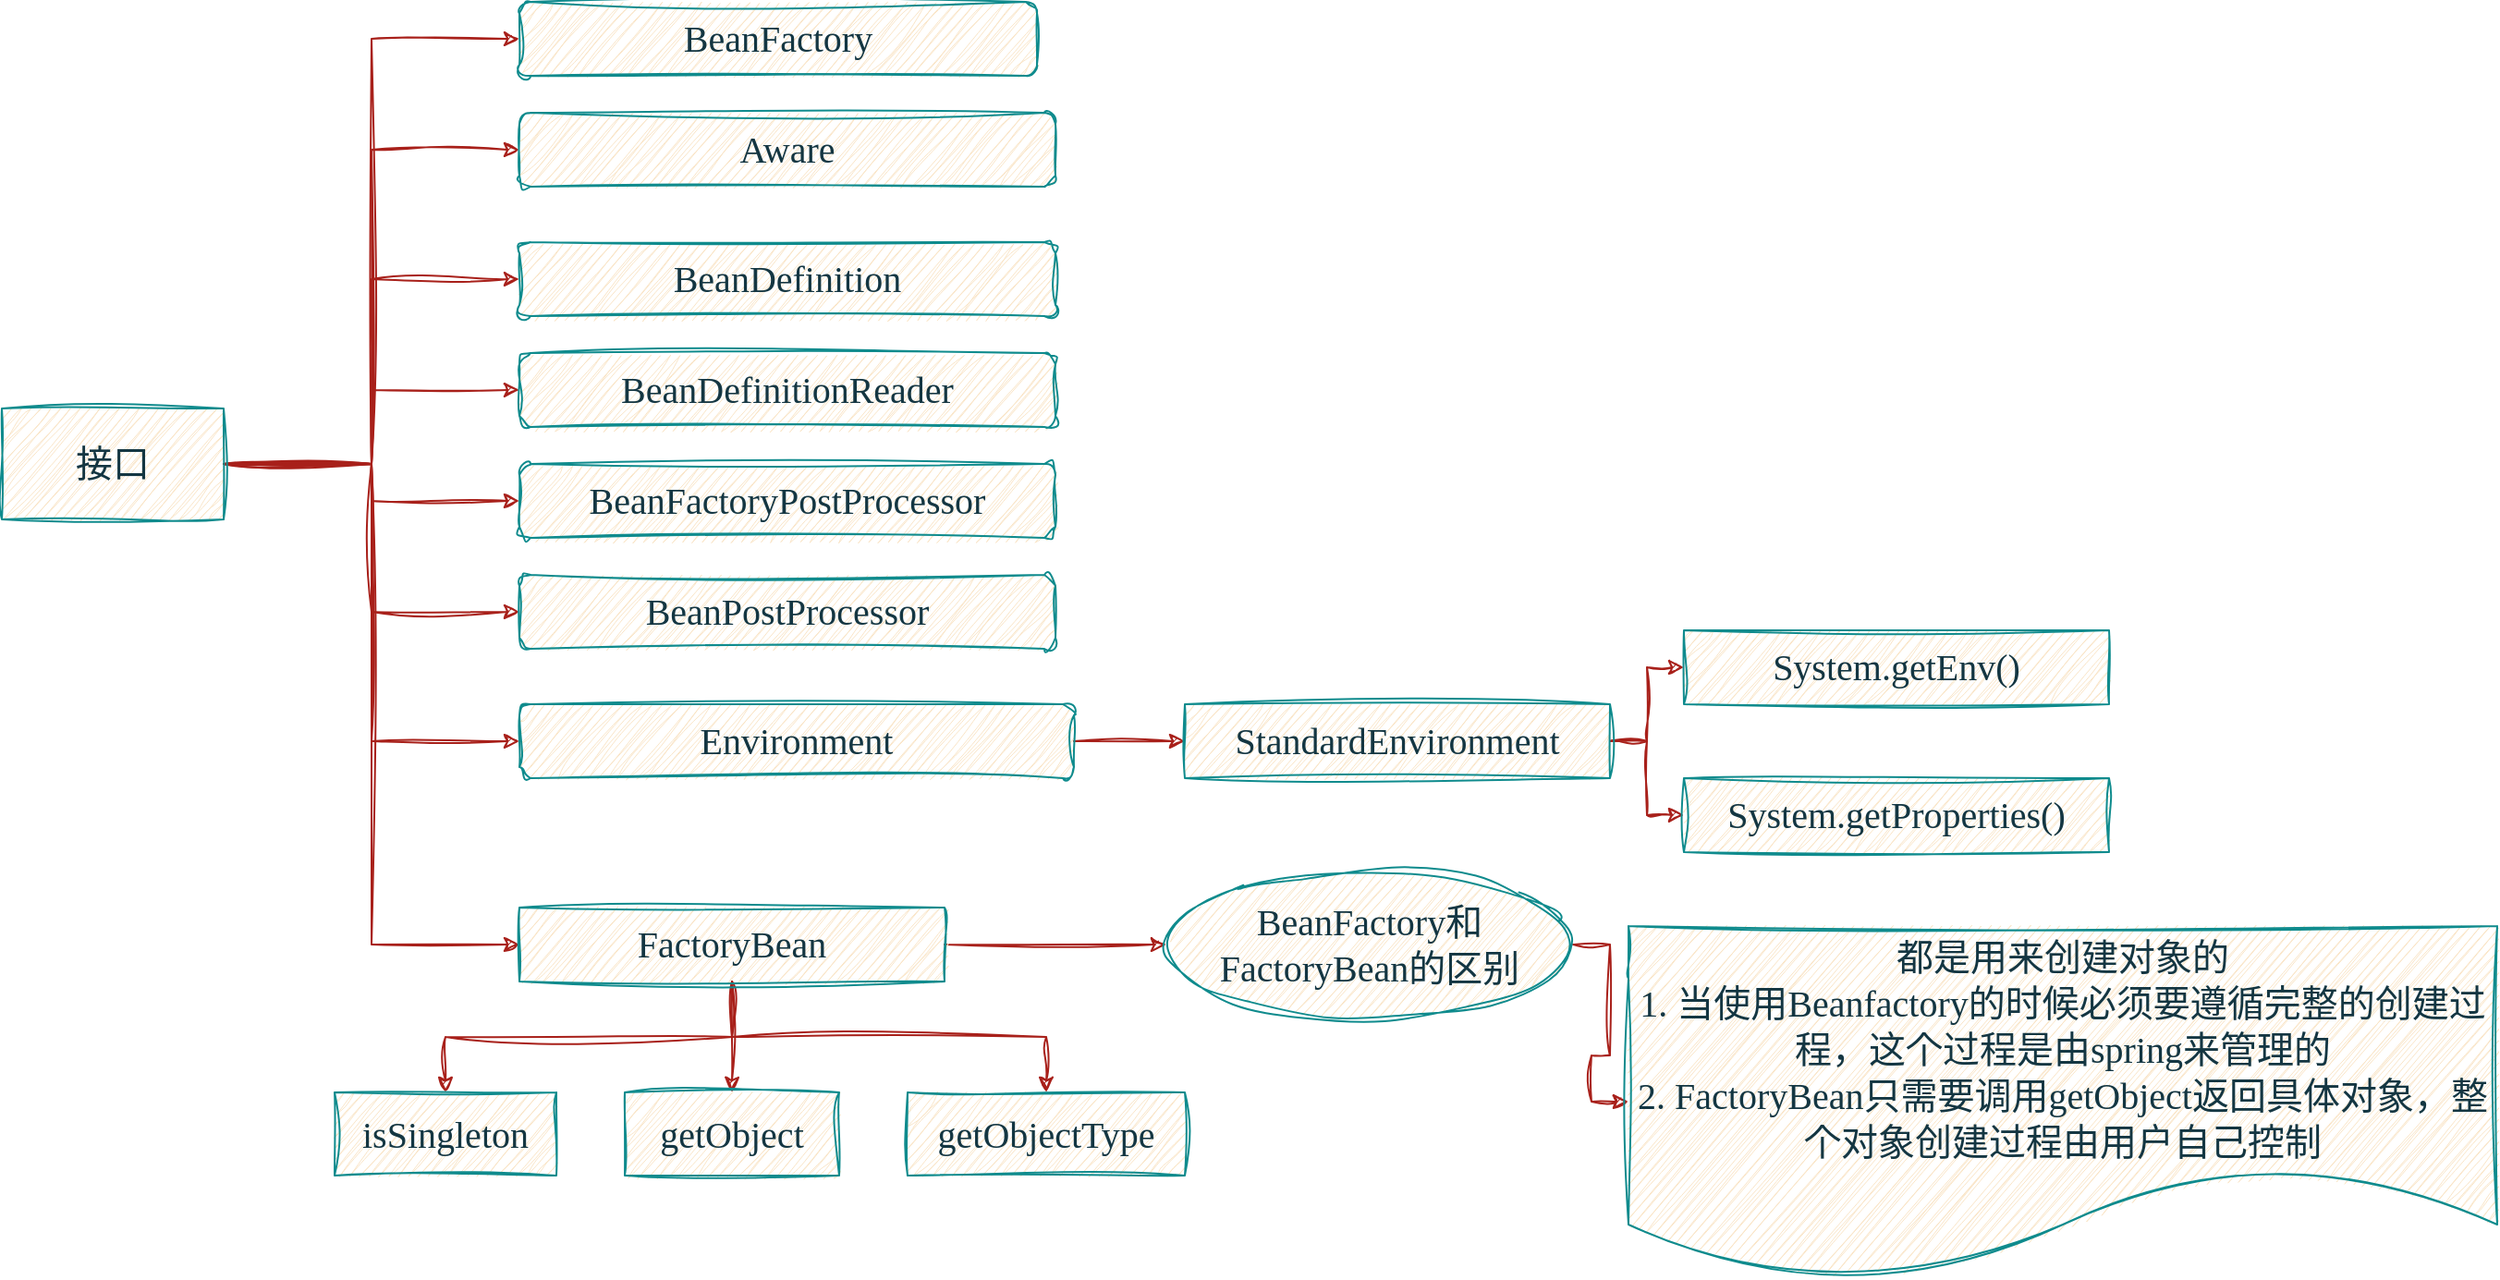 <mxfile version="21.0.6" type="github">
  <diagram id="CLRV9togOxiYNfg2LU6Z" name="第 1 页">
    <mxGraphModel dx="1434" dy="756" grid="1" gridSize="10" guides="1" tooltips="1" connect="1" arrows="1" fold="1" page="1" pageScale="1" pageWidth="827" pageHeight="1169" math="0" shadow="0">
      <root>
        <mxCell id="0" />
        <mxCell id="1" parent="0" />
        <mxCell id="pm676ZR5irx6sTgRN4XC-11" style="edgeStyle=orthogonalEdgeStyle;rounded=0;hachureGap=4;orthogonalLoop=1;jettySize=auto;html=1;exitX=1;exitY=0.5;exitDx=0;exitDy=0;entryX=0;entryY=0.5;entryDx=0;entryDy=0;fontFamily=Architects Daughter;fontSource=https%3A%2F%2Ffonts.googleapis.com%2Fcss%3Ffamily%3DArchitects%2BDaughter;fontSize=16;sketch=1;curveFitting=1;jiggle=2;labelBackgroundColor=none;strokeColor=#A8201A;fontColor=default;" parent="1" source="bvJY64Ip-EKWP1APRRWV-1" target="pm676ZR5irx6sTgRN4XC-1" edge="1">
          <mxGeometry relative="1" as="geometry" />
        </mxCell>
        <mxCell id="pm676ZR5irx6sTgRN4XC-12" style="edgeStyle=orthogonalEdgeStyle;rounded=0;hachureGap=4;orthogonalLoop=1;jettySize=auto;html=1;exitX=1;exitY=0.5;exitDx=0;exitDy=0;entryX=0;entryY=0.5;entryDx=0;entryDy=0;fontFamily=Architects Daughter;fontSource=https%3A%2F%2Ffonts.googleapis.com%2Fcss%3Ffamily%3DArchitects%2BDaughter;fontSize=16;sketch=1;curveFitting=1;jiggle=2;labelBackgroundColor=none;strokeColor=#A8201A;fontColor=default;" parent="1" source="bvJY64Ip-EKWP1APRRWV-1" target="pm676ZR5irx6sTgRN4XC-2" edge="1">
          <mxGeometry relative="1" as="geometry" />
        </mxCell>
        <mxCell id="pm676ZR5irx6sTgRN4XC-13" style="edgeStyle=orthogonalEdgeStyle;rounded=0;hachureGap=4;orthogonalLoop=1;jettySize=auto;html=1;exitX=1;exitY=0.5;exitDx=0;exitDy=0;entryX=0;entryY=0.5;entryDx=0;entryDy=0;fontFamily=Architects Daughter;fontSource=https%3A%2F%2Ffonts.googleapis.com%2Fcss%3Ffamily%3DArchitects%2BDaughter;fontSize=16;sketch=1;curveFitting=1;jiggle=2;labelBackgroundColor=none;strokeColor=#A8201A;fontColor=default;" parent="1" source="bvJY64Ip-EKWP1APRRWV-1" target="pm676ZR5irx6sTgRN4XC-3" edge="1">
          <mxGeometry relative="1" as="geometry" />
        </mxCell>
        <mxCell id="pm676ZR5irx6sTgRN4XC-14" style="edgeStyle=orthogonalEdgeStyle;rounded=0;hachureGap=4;orthogonalLoop=1;jettySize=auto;html=1;exitX=1;exitY=0.5;exitDx=0;exitDy=0;entryX=0;entryY=0.5;entryDx=0;entryDy=0;fontFamily=Architects Daughter;fontSource=https%3A%2F%2Ffonts.googleapis.com%2Fcss%3Ffamily%3DArchitects%2BDaughter;fontSize=16;sketch=1;curveFitting=1;jiggle=2;labelBackgroundColor=none;strokeColor=#A8201A;fontColor=default;" parent="1" source="bvJY64Ip-EKWP1APRRWV-1" target="pm676ZR5irx6sTgRN4XC-4" edge="1">
          <mxGeometry relative="1" as="geometry" />
        </mxCell>
        <mxCell id="pm676ZR5irx6sTgRN4XC-15" style="edgeStyle=orthogonalEdgeStyle;rounded=0;hachureGap=4;orthogonalLoop=1;jettySize=auto;html=1;exitX=1;exitY=0.5;exitDx=0;exitDy=0;entryX=0;entryY=0.5;entryDx=0;entryDy=0;fontFamily=Architects Daughter;fontSource=https%3A%2F%2Ffonts.googleapis.com%2Fcss%3Ffamily%3DArchitects%2BDaughter;fontSize=16;sketch=1;curveFitting=1;jiggle=2;labelBackgroundColor=none;strokeColor=#A8201A;fontColor=default;" parent="1" source="bvJY64Ip-EKWP1APRRWV-1" target="pm676ZR5irx6sTgRN4XC-5" edge="1">
          <mxGeometry relative="1" as="geometry" />
        </mxCell>
        <mxCell id="pm676ZR5irx6sTgRN4XC-16" style="edgeStyle=orthogonalEdgeStyle;rounded=0;hachureGap=4;orthogonalLoop=1;jettySize=auto;html=1;exitX=1;exitY=0.5;exitDx=0;exitDy=0;entryX=0;entryY=0.5;entryDx=0;entryDy=0;fontFamily=Architects Daughter;fontSource=https%3A%2F%2Ffonts.googleapis.com%2Fcss%3Ffamily%3DArchitects%2BDaughter;fontSize=16;sketch=1;curveFitting=1;jiggle=2;labelBackgroundColor=none;strokeColor=#A8201A;fontColor=default;" parent="1" source="bvJY64Ip-EKWP1APRRWV-1" target="pm676ZR5irx6sTgRN4XC-6" edge="1">
          <mxGeometry relative="1" as="geometry" />
        </mxCell>
        <mxCell id="pm676ZR5irx6sTgRN4XC-17" style="edgeStyle=orthogonalEdgeStyle;rounded=0;hachureGap=4;orthogonalLoop=1;jettySize=auto;html=1;exitX=1;exitY=0.5;exitDx=0;exitDy=0;entryX=0;entryY=0.5;entryDx=0;entryDy=0;fontFamily=Architects Daughter;fontSource=https%3A%2F%2Ffonts.googleapis.com%2Fcss%3Ffamily%3DArchitects%2BDaughter;fontSize=16;sketch=1;curveFitting=1;jiggle=2;labelBackgroundColor=none;strokeColor=#A8201A;fontColor=default;" parent="1" source="bvJY64Ip-EKWP1APRRWV-1" target="pm676ZR5irx6sTgRN4XC-7" edge="1">
          <mxGeometry relative="1" as="geometry" />
        </mxCell>
        <mxCell id="pm676ZR5irx6sTgRN4XC-22" style="edgeStyle=orthogonalEdgeStyle;rounded=0;hachureGap=4;orthogonalLoop=1;jettySize=auto;html=1;exitX=1;exitY=0.5;exitDx=0;exitDy=0;entryX=0;entryY=0.5;entryDx=0;entryDy=0;fontFamily=Architects Daughter;fontSource=https%3A%2F%2Ffonts.googleapis.com%2Fcss%3Ffamily%3DArchitects%2BDaughter;fontSize=16;sketch=1;curveFitting=1;jiggle=2;labelBackgroundColor=none;strokeColor=#A8201A;fontColor=default;" parent="1" source="bvJY64Ip-EKWP1APRRWV-1" target="pm676ZR5irx6sTgRN4XC-21" edge="1">
          <mxGeometry relative="1" as="geometry" />
        </mxCell>
        <mxCell id="bvJY64Ip-EKWP1APRRWV-1" value="接口" style="rounded=0;whiteSpace=wrap;html=1;hachureGap=4;fontFamily=Architects Daughter;fontSource=https%3A%2F%2Ffonts.googleapis.com%2Fcss%3Ffamily%3DArchitects%2BDaughter;fontSize=20;sketch=1;curveFitting=1;jiggle=2;labelBackgroundColor=none;fillColor=#FAE5C7;strokeColor=#0F8B8D;fontColor=#143642;" parent="1" vertex="1">
          <mxGeometry x="60" y="660" width="120" height="60" as="geometry" />
        </mxCell>
        <mxCell id="pm676ZR5irx6sTgRN4XC-1" value="&lt;font face=&quot;Comic Sans MS&quot;&gt;BeanFactory&lt;/font&gt;" style="rounded=1;whiteSpace=wrap;html=1;hachureGap=4;fontFamily=Architects Daughter;fontSource=https%3A%2F%2Ffonts.googleapis.com%2Fcss%3Ffamily%3DArchitects%2BDaughter;fontSize=20;sketch=1;curveFitting=1;jiggle=2;labelBackgroundColor=none;fillColor=#FAE5C7;strokeColor=#0F8B8D;fontColor=#143642;" parent="1" vertex="1">
          <mxGeometry x="340" y="440" width="280" height="40" as="geometry" />
        </mxCell>
        <mxCell id="pm676ZR5irx6sTgRN4XC-2" value="&lt;font face=&quot;Comic Sans MS&quot;&gt;Aware&lt;/font&gt;" style="rounded=1;whiteSpace=wrap;html=1;hachureGap=4;fontFamily=Architects Daughter;fontSource=https%3A%2F%2Ffonts.googleapis.com%2Fcss%3Ffamily%3DArchitects%2BDaughter;fontSize=20;sketch=1;curveFitting=1;jiggle=2;labelBackgroundColor=none;fillColor=#FAE5C7;strokeColor=#0F8B8D;fontColor=#143642;" parent="1" vertex="1">
          <mxGeometry x="340" y="500" width="290" height="40" as="geometry" />
        </mxCell>
        <mxCell id="pm676ZR5irx6sTgRN4XC-3" value="&lt;font face=&quot;Comic Sans MS&quot;&gt;BeanDefinition&lt;/font&gt;" style="rounded=1;whiteSpace=wrap;html=1;hachureGap=4;fontFamily=Architects Daughter;fontSource=https%3A%2F%2Ffonts.googleapis.com%2Fcss%3Ffamily%3DArchitects%2BDaughter;fontSize=20;sketch=1;curveFitting=1;jiggle=2;labelBackgroundColor=none;fillColor=#FAE5C7;strokeColor=#0F8B8D;fontColor=#143642;" parent="1" vertex="1">
          <mxGeometry x="340" y="570" width="290" height="40" as="geometry" />
        </mxCell>
        <mxCell id="pm676ZR5irx6sTgRN4XC-4" value="&lt;font face=&quot;Comic Sans MS&quot;&gt;BeanDefinitionReader&lt;/font&gt;" style="rounded=1;whiteSpace=wrap;html=1;hachureGap=4;fontFamily=Architects Daughter;fontSource=https%3A%2F%2Ffonts.googleapis.com%2Fcss%3Ffamily%3DArchitects%2BDaughter;fontSize=20;sketch=1;curveFitting=1;jiggle=2;labelBackgroundColor=none;fillColor=#FAE5C7;strokeColor=#0F8B8D;fontColor=#143642;" parent="1" vertex="1">
          <mxGeometry x="340" y="630" width="290" height="40" as="geometry" />
        </mxCell>
        <mxCell id="pm676ZR5irx6sTgRN4XC-5" value="&lt;font face=&quot;Comic Sans MS&quot;&gt;BeanFactoryPostProcessor&lt;/font&gt;" style="rounded=1;whiteSpace=wrap;html=1;hachureGap=4;fontFamily=Architects Daughter;fontSource=https%3A%2F%2Ffonts.googleapis.com%2Fcss%3Ffamily%3DArchitects%2BDaughter;fontSize=20;sketch=1;curveFitting=1;jiggle=2;labelBackgroundColor=none;fillColor=#FAE5C7;strokeColor=#0F8B8D;fontColor=#143642;" parent="1" vertex="1">
          <mxGeometry x="340" y="690" width="290" height="40" as="geometry" />
        </mxCell>
        <mxCell id="pm676ZR5irx6sTgRN4XC-6" value="&lt;font face=&quot;Comic Sans MS&quot;&gt;BeanPostProcessor&lt;/font&gt;" style="rounded=1;whiteSpace=wrap;html=1;hachureGap=4;fontFamily=Architects Daughter;fontSource=https%3A%2F%2Ffonts.googleapis.com%2Fcss%3Ffamily%3DArchitects%2BDaughter;fontSize=20;sketch=1;curveFitting=1;jiggle=2;labelBackgroundColor=none;fillColor=#FAE5C7;strokeColor=#0F8B8D;fontColor=#143642;" parent="1" vertex="1">
          <mxGeometry x="340" y="750" width="290" height="40" as="geometry" />
        </mxCell>
        <mxCell id="pm676ZR5irx6sTgRN4XC-18" style="edgeStyle=orthogonalEdgeStyle;rounded=0;hachureGap=4;orthogonalLoop=1;jettySize=auto;html=1;exitX=1;exitY=0.5;exitDx=0;exitDy=0;entryX=0;entryY=0.5;entryDx=0;entryDy=0;fontFamily=Architects Daughter;fontSource=https%3A%2F%2Ffonts.googleapis.com%2Fcss%3Ffamily%3DArchitects%2BDaughter;fontSize=16;sketch=1;curveFitting=1;jiggle=2;labelBackgroundColor=none;strokeColor=#A8201A;fontColor=default;" parent="1" source="pm676ZR5irx6sTgRN4XC-7" target="pm676ZR5irx6sTgRN4XC-8" edge="1">
          <mxGeometry relative="1" as="geometry" />
        </mxCell>
        <mxCell id="pm676ZR5irx6sTgRN4XC-7" value="&lt;font face=&quot;Comic Sans MS&quot;&gt;Environment&lt;/font&gt;" style="rounded=1;whiteSpace=wrap;html=1;hachureGap=4;fontFamily=Architects Daughter;fontSource=https%3A%2F%2Ffonts.googleapis.com%2Fcss%3Ffamily%3DArchitects%2BDaughter;fontSize=20;sketch=1;curveFitting=1;jiggle=2;labelBackgroundColor=none;fillColor=#FAE5C7;strokeColor=#0F8B8D;fontColor=#143642;" parent="1" vertex="1">
          <mxGeometry x="340" y="820" width="300" height="40" as="geometry" />
        </mxCell>
        <mxCell id="pm676ZR5irx6sTgRN4XC-19" style="edgeStyle=orthogonalEdgeStyle;rounded=0;hachureGap=4;orthogonalLoop=1;jettySize=auto;html=1;exitX=1;exitY=0.5;exitDx=0;exitDy=0;entryX=0;entryY=0.5;entryDx=0;entryDy=0;fontFamily=Architects Daughter;fontSource=https%3A%2F%2Ffonts.googleapis.com%2Fcss%3Ffamily%3DArchitects%2BDaughter;fontSize=16;sketch=1;curveFitting=1;jiggle=2;labelBackgroundColor=none;strokeColor=#A8201A;fontColor=default;" parent="1" source="pm676ZR5irx6sTgRN4XC-8" target="pm676ZR5irx6sTgRN4XC-9" edge="1">
          <mxGeometry relative="1" as="geometry" />
        </mxCell>
        <mxCell id="pm676ZR5irx6sTgRN4XC-20" style="edgeStyle=orthogonalEdgeStyle;rounded=0;hachureGap=4;orthogonalLoop=1;jettySize=auto;html=1;exitX=1;exitY=0.5;exitDx=0;exitDy=0;entryX=0;entryY=0.5;entryDx=0;entryDy=0;fontFamily=Architects Daughter;fontSource=https%3A%2F%2Ffonts.googleapis.com%2Fcss%3Ffamily%3DArchitects%2BDaughter;fontSize=16;sketch=1;curveFitting=1;jiggle=2;labelBackgroundColor=none;strokeColor=#A8201A;fontColor=default;" parent="1" source="pm676ZR5irx6sTgRN4XC-8" target="pm676ZR5irx6sTgRN4XC-10" edge="1">
          <mxGeometry relative="1" as="geometry" />
        </mxCell>
        <mxCell id="pm676ZR5irx6sTgRN4XC-8" value="&lt;font face=&quot;Comic Sans MS&quot;&gt;StandardEnvironment&lt;/font&gt;" style="rounded=0;whiteSpace=wrap;html=1;hachureGap=4;fontFamily=Architects Daughter;fontSource=https%3A%2F%2Ffonts.googleapis.com%2Fcss%3Ffamily%3DArchitects%2BDaughter;fontSize=20;glass=0;shadow=0;sketch=1;curveFitting=1;jiggle=2;labelBackgroundColor=none;fillColor=#FAE5C7;strokeColor=#0F8B8D;fontColor=#143642;" parent="1" vertex="1">
          <mxGeometry x="700" y="820" width="230" height="40" as="geometry" />
        </mxCell>
        <mxCell id="pm676ZR5irx6sTgRN4XC-9" value="&lt;font face=&quot;Comic Sans MS&quot;&gt;System.getEnv()&lt;/font&gt;" style="rounded=0;whiteSpace=wrap;html=1;hachureGap=4;fontFamily=Architects Daughter;fontSource=https%3A%2F%2Ffonts.googleapis.com%2Fcss%3Ffamily%3DArchitects%2BDaughter;fontSize=20;glass=0;shadow=0;sketch=1;curveFitting=1;jiggle=2;labelBackgroundColor=none;fillColor=#FAE5C7;strokeColor=#0F8B8D;fontColor=#143642;" parent="1" vertex="1">
          <mxGeometry x="970" y="780" width="230" height="40" as="geometry" />
        </mxCell>
        <mxCell id="pm676ZR5irx6sTgRN4XC-10" value="&lt;font face=&quot;Comic Sans MS&quot;&gt;System.getProperties()&lt;/font&gt;" style="rounded=0;whiteSpace=wrap;html=1;hachureGap=4;fontFamily=Architects Daughter;fontSource=https%3A%2F%2Ffonts.googleapis.com%2Fcss%3Ffamily%3DArchitects%2BDaughter;fontSize=20;glass=0;shadow=0;sketch=1;curveFitting=1;jiggle=2;labelBackgroundColor=none;fillColor=#FAE5C7;strokeColor=#0F8B8D;fontColor=#143642;" parent="1" vertex="1">
          <mxGeometry x="970" y="860" width="230" height="40" as="geometry" />
        </mxCell>
        <mxCell id="eMp2gAwSuqm155W2FSAS-2" style="edgeStyle=orthogonalEdgeStyle;rounded=0;sketch=1;hachureGap=4;jiggle=2;curveFitting=1;orthogonalLoop=1;jettySize=auto;html=1;entryX=0;entryY=0.5;entryDx=0;entryDy=0;fontFamily=Architects Daughter;fontSource=https%3A%2F%2Ffonts.googleapis.com%2Fcss%3Ffamily%3DArchitects%2BDaughter;fontSize=16;labelBackgroundColor=none;strokeColor=#A8201A;fontColor=default;" parent="1" source="pm676ZR5irx6sTgRN4XC-21" target="eMp2gAwSuqm155W2FSAS-1" edge="1">
          <mxGeometry relative="1" as="geometry" />
        </mxCell>
        <mxCell id="4pKrTv16K5DQpRvT11s3-7" style="edgeStyle=orthogonalEdgeStyle;rounded=0;sketch=1;hachureGap=4;jiggle=2;curveFitting=1;orthogonalLoop=1;jettySize=auto;html=1;exitX=0.5;exitY=1;exitDx=0;exitDy=0;entryX=0.5;entryY=0;entryDx=0;entryDy=0;fontFamily=Architects Daughter;fontSource=https%3A%2F%2Ffonts.googleapis.com%2Fcss%3Ffamily%3DArchitects%2BDaughter;fontSize=16;labelBackgroundColor=none;strokeColor=#A8201A;fontColor=default;" edge="1" parent="1" source="pm676ZR5irx6sTgRN4XC-21" target="4pKrTv16K5DQpRvT11s3-5">
          <mxGeometry relative="1" as="geometry" />
        </mxCell>
        <mxCell id="4pKrTv16K5DQpRvT11s3-8" style="edgeStyle=orthogonalEdgeStyle;rounded=0;sketch=1;hachureGap=4;jiggle=2;curveFitting=1;orthogonalLoop=1;jettySize=auto;html=1;exitX=0.5;exitY=1;exitDx=0;exitDy=0;entryX=0.5;entryY=0;entryDx=0;entryDy=0;fontFamily=Architects Daughter;fontSource=https%3A%2F%2Ffonts.googleapis.com%2Fcss%3Ffamily%3DArchitects%2BDaughter;fontSize=16;labelBackgroundColor=none;strokeColor=#A8201A;fontColor=default;" edge="1" parent="1" source="pm676ZR5irx6sTgRN4XC-21" target="4pKrTv16K5DQpRvT11s3-4">
          <mxGeometry relative="1" as="geometry" />
        </mxCell>
        <mxCell id="4pKrTv16K5DQpRvT11s3-9" style="edgeStyle=orthogonalEdgeStyle;rounded=0;sketch=1;hachureGap=4;jiggle=2;curveFitting=1;orthogonalLoop=1;jettySize=auto;html=1;exitX=0.5;exitY=1;exitDx=0;exitDy=0;fontFamily=Architects Daughter;fontSource=https%3A%2F%2Ffonts.googleapis.com%2Fcss%3Ffamily%3DArchitects%2BDaughter;fontSize=16;labelBackgroundColor=none;strokeColor=#A8201A;fontColor=default;" edge="1" parent="1" source="pm676ZR5irx6sTgRN4XC-21" target="4pKrTv16K5DQpRvT11s3-6">
          <mxGeometry relative="1" as="geometry" />
        </mxCell>
        <mxCell id="pm676ZR5irx6sTgRN4XC-21" value="&lt;font face=&quot;Comic Sans MS&quot;&gt;FactoryBean&lt;/font&gt;" style="rounded=0;whiteSpace=wrap;html=1;hachureGap=4;fontFamily=Architects Daughter;fontSource=https%3A%2F%2Ffonts.googleapis.com%2Fcss%3Ffamily%3DArchitects%2BDaughter;fontSize=20;sketch=1;curveFitting=1;jiggle=2;labelBackgroundColor=none;fillColor=#FAE5C7;strokeColor=#0F8B8D;fontColor=#143642;" parent="1" vertex="1">
          <mxGeometry x="340" y="930" width="230" height="40" as="geometry" />
        </mxCell>
        <mxCell id="4pKrTv16K5DQpRvT11s3-3" style="edgeStyle=orthogonalEdgeStyle;rounded=0;sketch=1;hachureGap=4;jiggle=2;curveFitting=1;orthogonalLoop=1;jettySize=auto;html=1;exitX=1;exitY=0.5;exitDx=0;exitDy=0;fontFamily=Architects Daughter;fontSource=https%3A%2F%2Ffonts.googleapis.com%2Fcss%3Ffamily%3DArchitects%2BDaughter;fontSize=16;labelBackgroundColor=none;strokeColor=#A8201A;fontColor=default;" edge="1" parent="1" source="eMp2gAwSuqm155W2FSAS-1" target="4pKrTv16K5DQpRvT11s3-2">
          <mxGeometry relative="1" as="geometry" />
        </mxCell>
        <mxCell id="eMp2gAwSuqm155W2FSAS-1" value="&lt;font face=&quot;Comic Sans MS&quot;&gt;BeanFactory和FactoryBean的区别&lt;/font&gt;" style="ellipse;whiteSpace=wrap;html=1;sketch=1;hachureGap=4;jiggle=2;curveFitting=1;fontFamily=Architects Daughter;fontSource=https%3A%2F%2Ffonts.googleapis.com%2Fcss%3Ffamily%3DArchitects%2BDaughter;fontSize=20;labelBackgroundColor=none;fillColor=#FAE5C7;strokeColor=#0F8B8D;fontColor=#143642;" parent="1" vertex="1">
          <mxGeometry x="690" y="910" width="220" height="80" as="geometry" />
        </mxCell>
        <mxCell id="4pKrTv16K5DQpRvT11s3-2" value="&lt;font face=&quot;Comic Sans MS&quot;&gt;都是用来创建对象的&lt;br&gt;1. 当使用Beanfactory的时候必须要遵循完整的创建过程，这个过程是由spring来管理的&lt;br&gt;2. FactoryBean只需要调用getObject返回具体对象，整个对象创建过程由用户自己控制&lt;/font&gt;" style="shape=document;whiteSpace=wrap;html=1;boundedLbl=1;sketch=1;hachureGap=4;jiggle=2;curveFitting=1;fontFamily=Architects Daughter;fontSource=https%3A%2F%2Ffonts.googleapis.com%2Fcss%3Ffamily%3DArchitects%2BDaughter;fontSize=20;labelBackgroundColor=none;fillColor=#FAE5C7;strokeColor=#0F8B8D;fontColor=#143642;" vertex="1" parent="1">
          <mxGeometry x="940" y="940" width="470" height="190" as="geometry" />
        </mxCell>
        <mxCell id="4pKrTv16K5DQpRvT11s3-4" value="&lt;font face=&quot;Comic Sans MS&quot;&gt;isSingleton&lt;/font&gt;" style="rounded=0;whiteSpace=wrap;html=1;sketch=1;hachureGap=4;jiggle=2;curveFitting=1;fontFamily=Architects Daughter;fontSource=https%3A%2F%2Ffonts.googleapis.com%2Fcss%3Ffamily%3DArchitects%2BDaughter;fontSize=20;labelBackgroundColor=none;fillColor=#FAE5C7;strokeColor=#0F8B8D;fontColor=#143642;" vertex="1" parent="1">
          <mxGeometry x="240" y="1030" width="120" height="45" as="geometry" />
        </mxCell>
        <mxCell id="4pKrTv16K5DQpRvT11s3-5" value="&lt;font face=&quot;Comic Sans MS&quot;&gt;getObject&lt;/font&gt;" style="rounded=0;whiteSpace=wrap;html=1;sketch=1;hachureGap=4;jiggle=2;curveFitting=1;fontFamily=Architects Daughter;fontSource=https%3A%2F%2Ffonts.googleapis.com%2Fcss%3Ffamily%3DArchitects%2BDaughter;fontSize=20;labelBackgroundColor=none;fillColor=#FAE5C7;strokeColor=#0F8B8D;fontColor=#143642;" vertex="1" parent="1">
          <mxGeometry x="397" y="1030" width="116" height="45" as="geometry" />
        </mxCell>
        <mxCell id="4pKrTv16K5DQpRvT11s3-6" value="&lt;font face=&quot;Comic Sans MS&quot;&gt;getObjectType&lt;/font&gt;" style="rounded=0;whiteSpace=wrap;html=1;sketch=1;hachureGap=4;jiggle=2;curveFitting=1;fontFamily=Architects Daughter;fontSource=https%3A%2F%2Ffonts.googleapis.com%2Fcss%3Ffamily%3DArchitects%2BDaughter;fontSize=20;labelBackgroundColor=none;fillColor=#FAE5C7;strokeColor=#0F8B8D;fontColor=#143642;" vertex="1" parent="1">
          <mxGeometry x="550" y="1030" width="150" height="45" as="geometry" />
        </mxCell>
      </root>
    </mxGraphModel>
  </diagram>
</mxfile>
